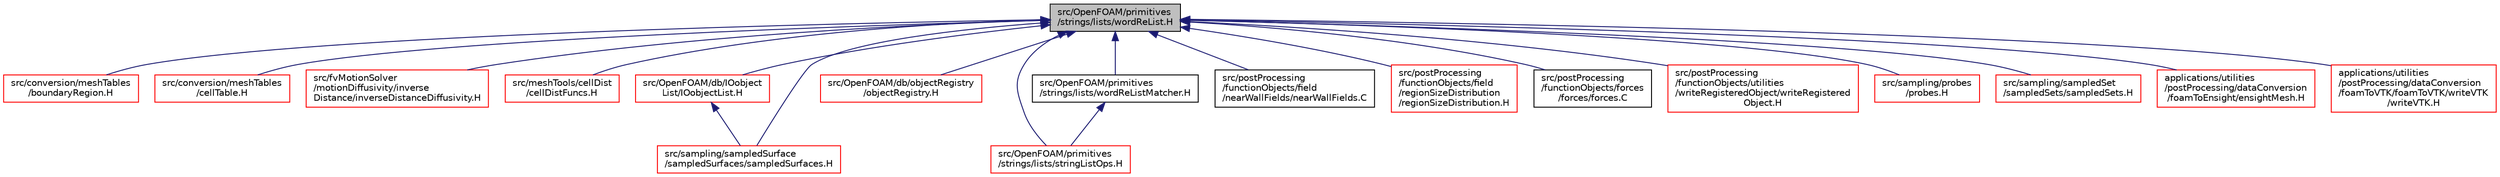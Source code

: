 digraph "src/OpenFOAM/primitives/strings/lists/wordReList.H"
{
  bgcolor="transparent";
  edge [fontname="Helvetica",fontsize="10",labelfontname="Helvetica",labelfontsize="10"];
  node [fontname="Helvetica",fontsize="10",shape=record];
  Node1 [label="src/OpenFOAM/primitives\l/strings/lists/wordReList.H",height=0.2,width=0.4,color="black", fillcolor="grey75", style="filled", fontcolor="black"];
  Node1 -> Node2 [dir="back",color="midnightblue",fontsize="10",style="solid",fontname="Helvetica"];
  Node2 [label="src/conversion/meshTables\l/boundaryRegion.H",height=0.2,width=0.4,color="red",URL="$a04837.html"];
  Node1 -> Node3 [dir="back",color="midnightblue",fontsize="10",style="solid",fontname="Helvetica"];
  Node3 [label="src/conversion/meshTables\l/cellTable.H",height=0.2,width=0.4,color="red",URL="$a04839.html"];
  Node1 -> Node4 [dir="back",color="midnightblue",fontsize="10",style="solid",fontname="Helvetica"];
  Node4 [label="src/fvMotionSolver\l/motionDiffusivity/inverse\lDistance/inverseDistanceDiffusivity.H",height=0.2,width=0.4,color="red",URL="$a06362.html"];
  Node1 -> Node5 [dir="back",color="midnightblue",fontsize="10",style="solid",fontname="Helvetica"];
  Node5 [label="src/meshTools/cellDist\l/cellDistFuncs.H",height=0.2,width=0.4,color="red",URL="$a07386.html"];
  Node1 -> Node6 [dir="back",color="midnightblue",fontsize="10",style="solid",fontname="Helvetica"];
  Node6 [label="src/OpenFOAM/db/IOobject\lList/IOobjectList.H",height=0.2,width=0.4,color="red",URL="$a07916.html"];
  Node6 -> Node7 [dir="back",color="midnightblue",fontsize="10",style="solid",fontname="Helvetica"];
  Node7 [label="src/sampling/sampledSurface\l/sampledSurfaces/sampledSurfaces.H",height=0.2,width=0.4,color="red",URL="$a09978.html"];
  Node1 -> Node8 [dir="back",color="midnightblue",fontsize="10",style="solid",fontname="Helvetica"];
  Node8 [label="src/OpenFOAM/db/objectRegistry\l/objectRegistry.H",height=0.2,width=0.4,color="red",URL="$a07997.html"];
  Node1 -> Node9 [dir="back",color="midnightblue",fontsize="10",style="solid",fontname="Helvetica"];
  Node9 [label="src/OpenFOAM/primitives\l/strings/lists/stringListOps.H",height=0.2,width=0.4,color="red",URL="$a09158.html",tooltip="Operations on lists of strings. "];
  Node1 -> Node10 [dir="back",color="midnightblue",fontsize="10",style="solid",fontname="Helvetica"];
  Node10 [label="src/OpenFOAM/primitives\l/strings/lists/wordReListMatcher.H",height=0.2,width=0.4,color="black",URL="$a09162.html"];
  Node10 -> Node9 [dir="back",color="midnightblue",fontsize="10",style="solid",fontname="Helvetica"];
  Node1 -> Node11 [dir="back",color="midnightblue",fontsize="10",style="solid",fontname="Helvetica"];
  Node11 [label="src/postProcessing\l/functionObjects/field\l/nearWallFields/nearWallFields.C",height=0.2,width=0.4,color="black",URL="$a09412.html"];
  Node1 -> Node12 [dir="back",color="midnightblue",fontsize="10",style="solid",fontname="Helvetica"];
  Node12 [label="src/postProcessing\l/functionObjects/field\l/regionSizeDistribution\l/regionSizeDistribution.H",height=0.2,width=0.4,color="red",URL="$a09434.html"];
  Node1 -> Node13 [dir="back",color="midnightblue",fontsize="10",style="solid",fontname="Helvetica"];
  Node13 [label="src/postProcessing\l/functionObjects/forces\l/forces/forces.C",height=0.2,width=0.4,color="black",URL="$a09466.html"];
  Node1 -> Node14 [dir="back",color="midnightblue",fontsize="10",style="solid",fontname="Helvetica"];
  Node14 [label="src/postProcessing\l/functionObjects/utilities\l/writeRegisteredObject/writeRegistered\lObject.H",height=0.2,width=0.4,color="red",URL="$a09561.html"];
  Node1 -> Node15 [dir="back",color="midnightblue",fontsize="10",style="solid",fontname="Helvetica"];
  Node15 [label="src/sampling/probes\l/probes.H",height=0.2,width=0.4,color="red",URL="$a09910.html"];
  Node1 -> Node16 [dir="back",color="midnightblue",fontsize="10",style="solid",fontname="Helvetica"];
  Node16 [label="src/sampling/sampledSet\l/sampledSets/sampledSets.H",height=0.2,width=0.4,color="red",URL="$a09937.html"];
  Node1 -> Node7 [dir="back",color="midnightblue",fontsize="10",style="solid",fontname="Helvetica"];
  Node1 -> Node17 [dir="back",color="midnightblue",fontsize="10",style="solid",fontname="Helvetica"];
  Node17 [label="applications/utilities\l/postProcessing/dataConversion\l/foamToEnsight/ensightMesh.H",height=0.2,width=0.4,color="red",URL="$a04382.html"];
  Node1 -> Node18 [dir="back",color="midnightblue",fontsize="10",style="solid",fontname="Helvetica"];
  Node18 [label="applications/utilities\l/postProcessing/dataConversion\l/foamToVTK/foamToVTK/writeVTK\l/writeVTK.H",height=0.2,width=0.4,color="red",URL="$a04437.html"];
}

